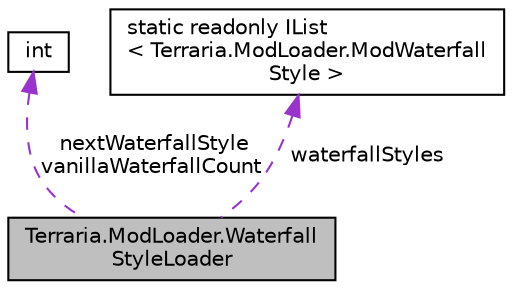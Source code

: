 digraph "Terraria.ModLoader.WaterfallStyleLoader"
{
 // LATEX_PDF_SIZE
  edge [fontname="Helvetica",fontsize="10",labelfontname="Helvetica",labelfontsize="10"];
  node [fontname="Helvetica",fontsize="10",shape=record];
  Node1 [label="Terraria.ModLoader.Waterfall\lStyleLoader",height=0.2,width=0.4,color="black", fillcolor="grey75", style="filled", fontcolor="black",tooltip=" "];
  Node2 -> Node1 [dir="back",color="darkorchid3",fontsize="10",style="dashed",label=" nextWaterfallStyle\nvanillaWaterfallCount" ,fontname="Helvetica"];
  Node2 [label="int",height=0.2,width=0.4,color="black", fillcolor="white", style="filled",tooltip=" "];
  Node3 -> Node1 [dir="back",color="darkorchid3",fontsize="10",style="dashed",label=" waterfallStyles" ,fontname="Helvetica"];
  Node3 [label="static readonly IList\l\< Terraria.ModLoader.ModWaterfall\lStyle \>",height=0.2,width=0.4,color="black", fillcolor="white", style="filled",tooltip=" "];
}
